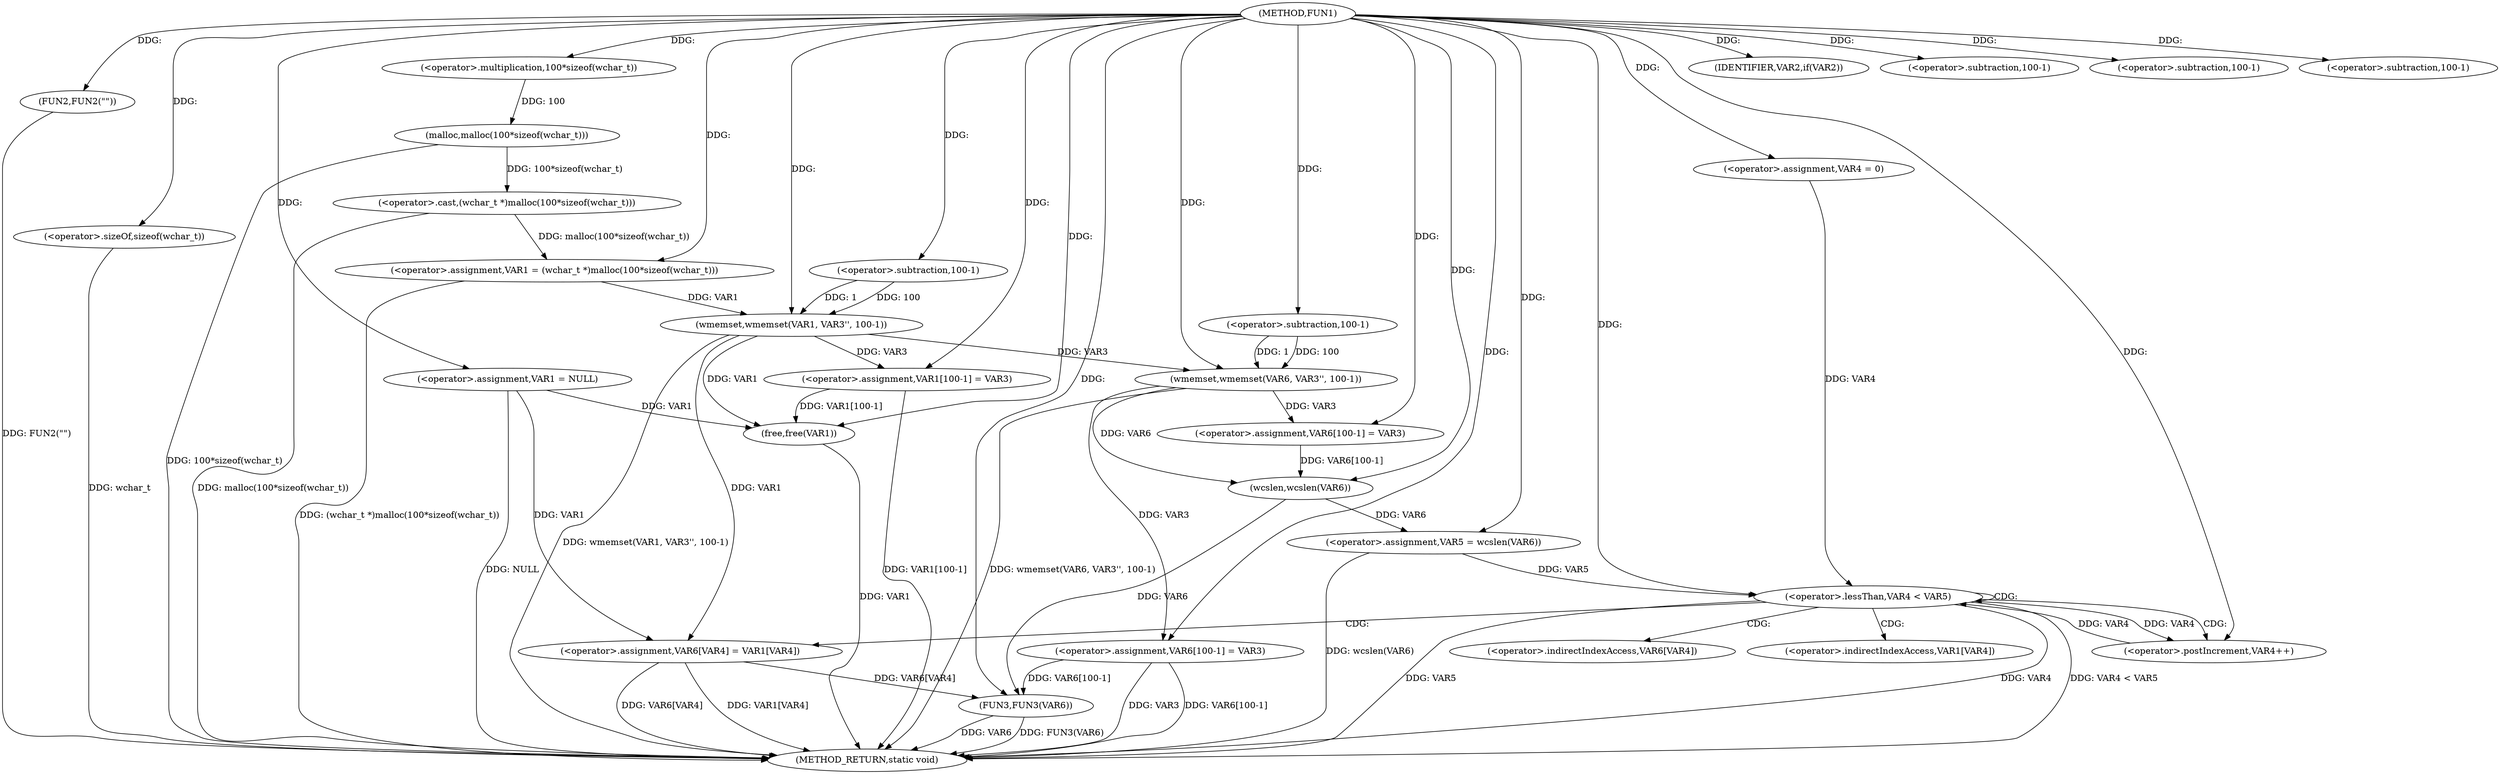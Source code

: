 digraph FUN1 {  
"1000100" [label = "(METHOD,FUN1)" ]
"1000184" [label = "(METHOD_RETURN,static void)" ]
"1000103" [label = "(<operator>.assignment,VAR1 = NULL)" ]
"1000107" [label = "(IDENTIFIER,VAR2,if(VAR2))" ]
"1000109" [label = "(FUN2,FUN2(\"\"))" ]
"1000113" [label = "(<operator>.assignment,VAR1 = (wchar_t *)malloc(100*sizeof(wchar_t)))" ]
"1000115" [label = "(<operator>.cast,(wchar_t *)malloc(100*sizeof(wchar_t)))" ]
"1000117" [label = "(malloc,malloc(100*sizeof(wchar_t)))" ]
"1000118" [label = "(<operator>.multiplication,100*sizeof(wchar_t))" ]
"1000120" [label = "(<operator>.sizeOf,sizeof(wchar_t))" ]
"1000122" [label = "(wmemset,wmemset(VAR1, VAR3'', 100-1))" ]
"1000125" [label = "(<operator>.subtraction,100-1)" ]
"1000128" [label = "(<operator>.assignment,VAR1[100-1] = VAR3)" ]
"1000131" [label = "(<operator>.subtraction,100-1)" ]
"1000139" [label = "(wmemset,wmemset(VAR6, VAR3'', 100-1))" ]
"1000142" [label = "(<operator>.subtraction,100-1)" ]
"1000145" [label = "(<operator>.assignment,VAR6[100-1] = VAR3)" ]
"1000148" [label = "(<operator>.subtraction,100-1)" ]
"1000152" [label = "(<operator>.assignment,VAR5 = wcslen(VAR6))" ]
"1000154" [label = "(wcslen,wcslen(VAR6))" ]
"1000157" [label = "(<operator>.assignment,VAR4 = 0)" ]
"1000160" [label = "(<operator>.lessThan,VAR4 < VAR5)" ]
"1000163" [label = "(<operator>.postIncrement,VAR4++)" ]
"1000166" [label = "(<operator>.assignment,VAR6[VAR4] = VAR1[VAR4])" ]
"1000173" [label = "(<operator>.assignment,VAR6[100-1] = VAR3)" ]
"1000176" [label = "(<operator>.subtraction,100-1)" ]
"1000180" [label = "(FUN3,FUN3(VAR6))" ]
"1000182" [label = "(free,free(VAR1))" ]
"1000167" [label = "(<operator>.indirectIndexAccess,VAR6[VAR4])" ]
"1000170" [label = "(<operator>.indirectIndexAccess,VAR1[VAR4])" ]
  "1000173" -> "1000184"  [ label = "DDG: VAR3"] 
  "1000103" -> "1000184"  [ label = "DDG: NULL"] 
  "1000160" -> "1000184"  [ label = "DDG: VAR4 < VAR5"] 
  "1000139" -> "1000184"  [ label = "DDG: wmemset(VAR6, VAR3'', 100-1)"] 
  "1000180" -> "1000184"  [ label = "DDG: VAR6"] 
  "1000117" -> "1000184"  [ label = "DDG: 100*sizeof(wchar_t)"] 
  "1000152" -> "1000184"  [ label = "DDG: wcslen(VAR6)"] 
  "1000122" -> "1000184"  [ label = "DDG: wmemset(VAR1, VAR3'', 100-1)"] 
  "1000166" -> "1000184"  [ label = "DDG: VAR1[VAR4]"] 
  "1000115" -> "1000184"  [ label = "DDG: malloc(100*sizeof(wchar_t))"] 
  "1000128" -> "1000184"  [ label = "DDG: VAR1[100-1]"] 
  "1000166" -> "1000184"  [ label = "DDG: VAR6[VAR4]"] 
  "1000113" -> "1000184"  [ label = "DDG: (wchar_t *)malloc(100*sizeof(wchar_t))"] 
  "1000120" -> "1000184"  [ label = "DDG: wchar_t"] 
  "1000180" -> "1000184"  [ label = "DDG: FUN3(VAR6)"] 
  "1000160" -> "1000184"  [ label = "DDG: VAR5"] 
  "1000160" -> "1000184"  [ label = "DDG: VAR4"] 
  "1000182" -> "1000184"  [ label = "DDG: VAR1"] 
  "1000173" -> "1000184"  [ label = "DDG: VAR6[100-1]"] 
  "1000109" -> "1000184"  [ label = "DDG: FUN2(\"\")"] 
  "1000100" -> "1000103"  [ label = "DDG: "] 
  "1000100" -> "1000107"  [ label = "DDG: "] 
  "1000100" -> "1000109"  [ label = "DDG: "] 
  "1000115" -> "1000113"  [ label = "DDG: malloc(100*sizeof(wchar_t))"] 
  "1000100" -> "1000113"  [ label = "DDG: "] 
  "1000117" -> "1000115"  [ label = "DDG: 100*sizeof(wchar_t)"] 
  "1000118" -> "1000117"  [ label = "DDG: 100"] 
  "1000100" -> "1000118"  [ label = "DDG: "] 
  "1000100" -> "1000120"  [ label = "DDG: "] 
  "1000113" -> "1000122"  [ label = "DDG: VAR1"] 
  "1000100" -> "1000122"  [ label = "DDG: "] 
  "1000125" -> "1000122"  [ label = "DDG: 100"] 
  "1000125" -> "1000122"  [ label = "DDG: 1"] 
  "1000100" -> "1000125"  [ label = "DDG: "] 
  "1000122" -> "1000128"  [ label = "DDG: VAR3"] 
  "1000100" -> "1000128"  [ label = "DDG: "] 
  "1000100" -> "1000131"  [ label = "DDG: "] 
  "1000100" -> "1000139"  [ label = "DDG: "] 
  "1000122" -> "1000139"  [ label = "DDG: VAR3"] 
  "1000142" -> "1000139"  [ label = "DDG: 100"] 
  "1000142" -> "1000139"  [ label = "DDG: 1"] 
  "1000100" -> "1000142"  [ label = "DDG: "] 
  "1000139" -> "1000145"  [ label = "DDG: VAR3"] 
  "1000100" -> "1000145"  [ label = "DDG: "] 
  "1000100" -> "1000148"  [ label = "DDG: "] 
  "1000154" -> "1000152"  [ label = "DDG: VAR6"] 
  "1000100" -> "1000152"  [ label = "DDG: "] 
  "1000139" -> "1000154"  [ label = "DDG: VAR6"] 
  "1000145" -> "1000154"  [ label = "DDG: VAR6[100-1]"] 
  "1000100" -> "1000154"  [ label = "DDG: "] 
  "1000100" -> "1000157"  [ label = "DDG: "] 
  "1000163" -> "1000160"  [ label = "DDG: VAR4"] 
  "1000157" -> "1000160"  [ label = "DDG: VAR4"] 
  "1000100" -> "1000160"  [ label = "DDG: "] 
  "1000152" -> "1000160"  [ label = "DDG: VAR5"] 
  "1000160" -> "1000163"  [ label = "DDG: VAR4"] 
  "1000100" -> "1000163"  [ label = "DDG: "] 
  "1000103" -> "1000166"  [ label = "DDG: VAR1"] 
  "1000122" -> "1000166"  [ label = "DDG: VAR1"] 
  "1000100" -> "1000173"  [ label = "DDG: "] 
  "1000139" -> "1000173"  [ label = "DDG: VAR3"] 
  "1000100" -> "1000176"  [ label = "DDG: "] 
  "1000173" -> "1000180"  [ label = "DDG: VAR6[100-1]"] 
  "1000154" -> "1000180"  [ label = "DDG: VAR6"] 
  "1000166" -> "1000180"  [ label = "DDG: VAR6[VAR4]"] 
  "1000100" -> "1000180"  [ label = "DDG: "] 
  "1000103" -> "1000182"  [ label = "DDG: VAR1"] 
  "1000122" -> "1000182"  [ label = "DDG: VAR1"] 
  "1000128" -> "1000182"  [ label = "DDG: VAR1[100-1]"] 
  "1000100" -> "1000182"  [ label = "DDG: "] 
  "1000160" -> "1000163"  [ label = "CDG: "] 
  "1000160" -> "1000167"  [ label = "CDG: "] 
  "1000160" -> "1000160"  [ label = "CDG: "] 
  "1000160" -> "1000170"  [ label = "CDG: "] 
  "1000160" -> "1000166"  [ label = "CDG: "] 
}
